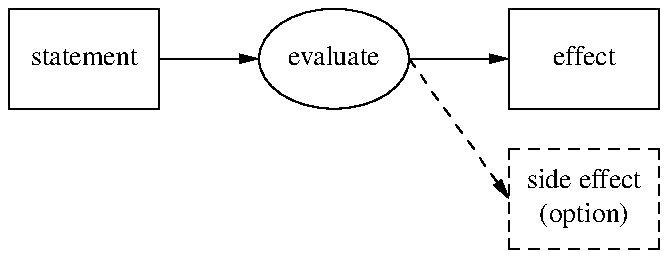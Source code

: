 .PS
box "statement"
arrow
ellipse "evaluate"
arrow
box "effect"
move to last box .s + (0.0, -0.2)
down
box dashed "side effect" "(option)"

arrow dashed from last ellipse .e to last box .w
.PE

